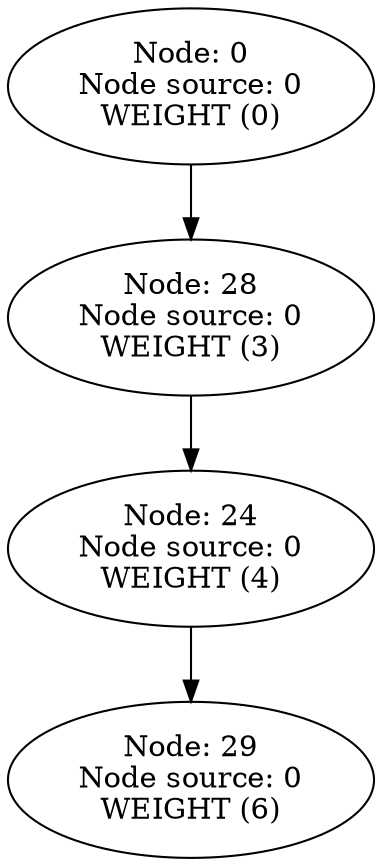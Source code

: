 digraph {
	29 [label="Node: 29
Node source: 0
WEIGHT (6)"]
	24 [label="Node: 24
Node source: 0
WEIGHT (4)"]
	28 [label="Node: 28
Node source: 0
WEIGHT (3)"]
	0 [label="Node: 0
Node source: 0
WEIGHT (0)"]
	24 -> 29
	28 -> 24
	0 -> 28
}
